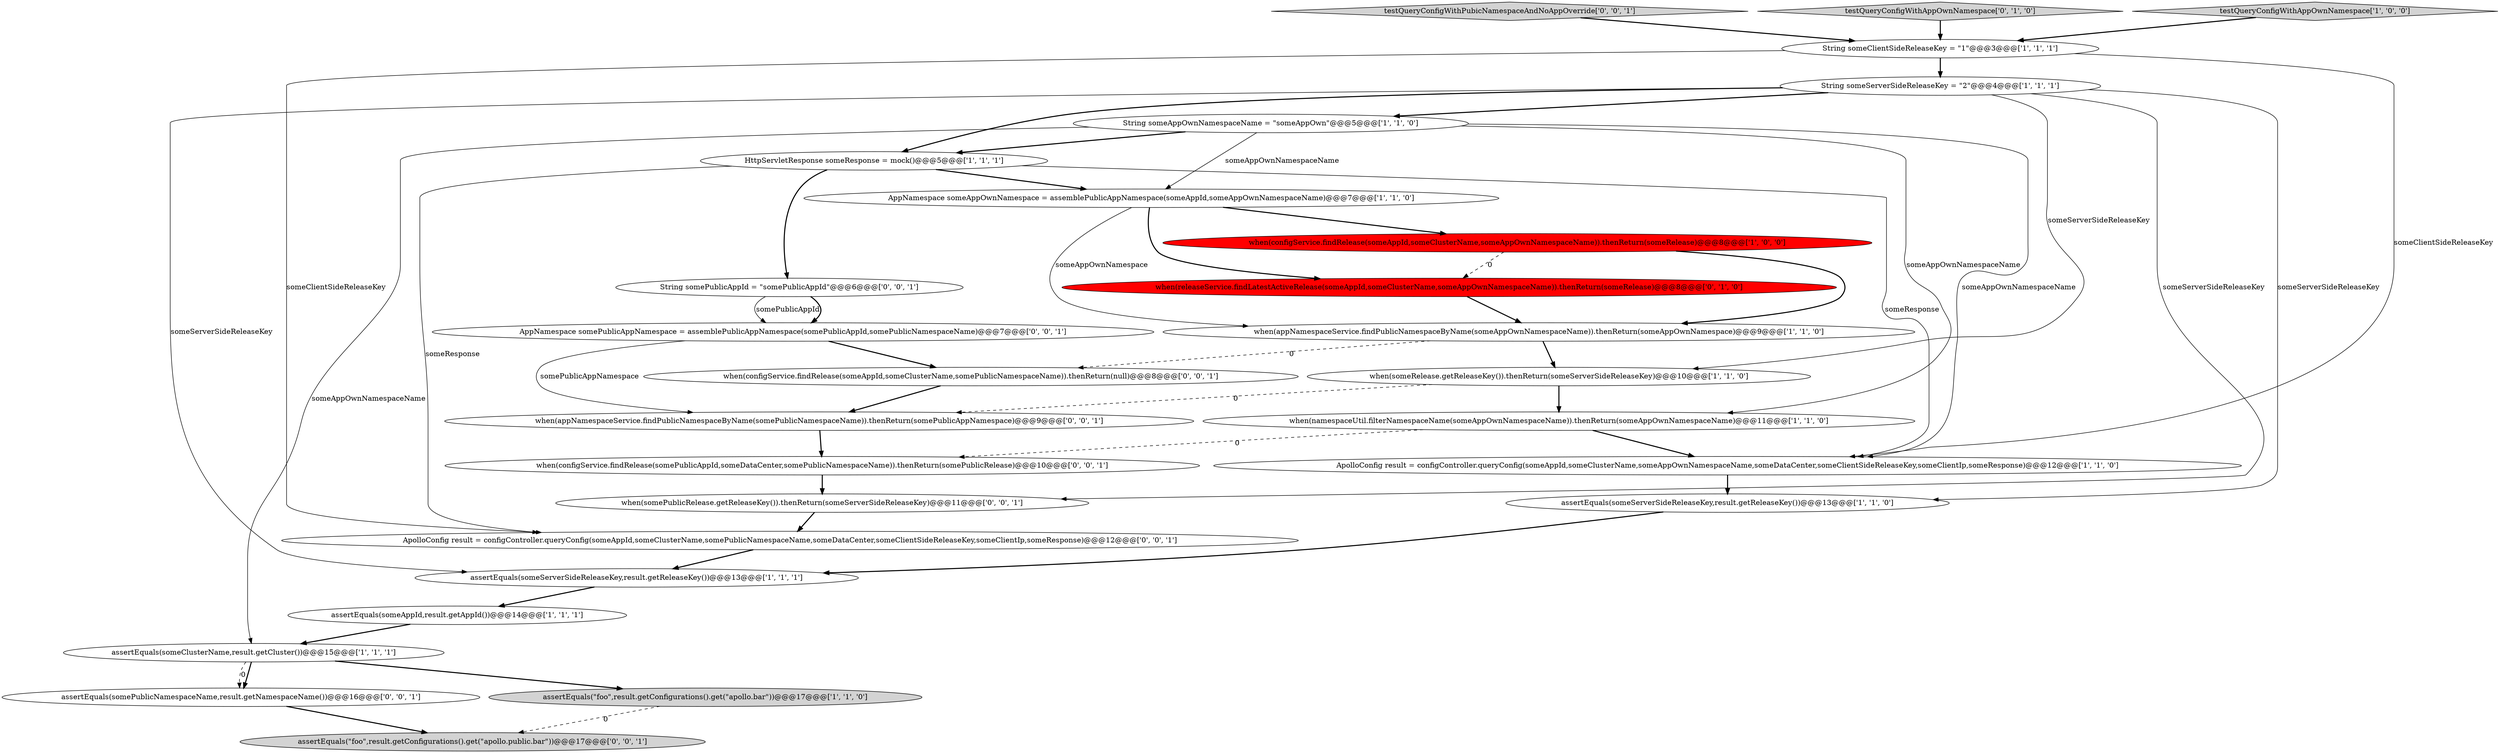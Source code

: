 digraph {
21 [style = filled, label = "testQueryConfigWithPubicNamespaceAndNoAppOverride['0', '0', '1']", fillcolor = lightgray, shape = diamond image = "AAA0AAABBB3BBB"];
13 [style = filled, label = "assertEquals(someAppId,result.getAppId())@@@14@@@['1', '1', '1']", fillcolor = white, shape = ellipse image = "AAA0AAABBB1BBB"];
22 [style = filled, label = "assertEquals(somePublicNamespaceName,result.getNamespaceName())@@@16@@@['0', '0', '1']", fillcolor = white, shape = ellipse image = "AAA0AAABBB3BBB"];
3 [style = filled, label = "String someServerSideReleaseKey = \"2\"@@@4@@@['1', '1', '1']", fillcolor = white, shape = ellipse image = "AAA0AAABBB1BBB"];
0 [style = filled, label = "when(appNamespaceService.findPublicNamespaceByName(someAppOwnNamespaceName)).thenReturn(someAppOwnNamespace)@@@9@@@['1', '1', '0']", fillcolor = white, shape = ellipse image = "AAA0AAABBB1BBB"];
7 [style = filled, label = "assertEquals(someServerSideReleaseKey,result.getReleaseKey())@@@13@@@['1', '1', '1']", fillcolor = white, shape = ellipse image = "AAA0AAABBB1BBB"];
6 [style = filled, label = "when(configService.findRelease(someAppId,someClusterName,someAppOwnNamespaceName)).thenReturn(someRelease)@@@8@@@['1', '0', '0']", fillcolor = red, shape = ellipse image = "AAA1AAABBB1BBB"];
26 [style = filled, label = "when(configService.findRelease(somePublicAppId,someDataCenter,somePublicNamespaceName)).thenReturn(somePublicRelease)@@@10@@@['0', '0', '1']", fillcolor = white, shape = ellipse image = "AAA0AAABBB3BBB"];
5 [style = filled, label = "assertEquals(\"foo\",result.getConfigurations().get(\"apollo.bar\"))@@@17@@@['1', '1', '0']", fillcolor = lightgray, shape = ellipse image = "AAA0AAABBB1BBB"];
16 [style = filled, label = "testQueryConfigWithAppOwnNamespace['0', '1', '0']", fillcolor = lightgray, shape = diamond image = "AAA0AAABBB2BBB"];
2 [style = filled, label = "assertEquals(someClusterName,result.getCluster())@@@15@@@['1', '1', '1']", fillcolor = white, shape = ellipse image = "AAA0AAABBB1BBB"];
25 [style = filled, label = "when(somePublicRelease.getReleaseKey()).thenReturn(someServerSideReleaseKey)@@@11@@@['0', '0', '1']", fillcolor = white, shape = ellipse image = "AAA0AAABBB3BBB"];
8 [style = filled, label = "testQueryConfigWithAppOwnNamespace['1', '0', '0']", fillcolor = lightgray, shape = diamond image = "AAA0AAABBB1BBB"];
10 [style = filled, label = "when(someRelease.getReleaseKey()).thenReturn(someServerSideReleaseKey)@@@10@@@['1', '1', '0']", fillcolor = white, shape = ellipse image = "AAA0AAABBB1BBB"];
11 [style = filled, label = "String someClientSideReleaseKey = \"1\"@@@3@@@['1', '1', '1']", fillcolor = white, shape = ellipse image = "AAA0AAABBB1BBB"];
12 [style = filled, label = "String someAppOwnNamespaceName = \"someAppOwn\"@@@5@@@['1', '1', '0']", fillcolor = white, shape = ellipse image = "AAA0AAABBB1BBB"];
4 [style = filled, label = "AppNamespace someAppOwnNamespace = assemblePublicAppNamespace(someAppId,someAppOwnNamespaceName)@@@7@@@['1', '1', '0']", fillcolor = white, shape = ellipse image = "AAA0AAABBB1BBB"];
17 [style = filled, label = "when(releaseService.findLatestActiveRelease(someAppId,someClusterName,someAppOwnNamespaceName)).thenReturn(someRelease)@@@8@@@['0', '1', '0']", fillcolor = red, shape = ellipse image = "AAA1AAABBB2BBB"];
20 [style = filled, label = "ApolloConfig result = configController.queryConfig(someAppId,someClusterName,somePublicNamespaceName,someDataCenter,someClientSideReleaseKey,someClientIp,someResponse)@@@12@@@['0', '0', '1']", fillcolor = white, shape = ellipse image = "AAA0AAABBB3BBB"];
14 [style = filled, label = "ApolloConfig result = configController.queryConfig(someAppId,someClusterName,someAppOwnNamespaceName,someDataCenter,someClientSideReleaseKey,someClientIp,someResponse)@@@12@@@['1', '1', '0']", fillcolor = white, shape = ellipse image = "AAA0AAABBB1BBB"];
9 [style = filled, label = "assertEquals(someServerSideReleaseKey,result.getReleaseKey())@@@13@@@['1', '1', '0']", fillcolor = white, shape = ellipse image = "AAA0AAABBB1BBB"];
24 [style = filled, label = "when(configService.findRelease(someAppId,someClusterName,somePublicNamespaceName)).thenReturn(null)@@@8@@@['0', '0', '1']", fillcolor = white, shape = ellipse image = "AAA0AAABBB3BBB"];
15 [style = filled, label = "HttpServletResponse someResponse = mock()@@@5@@@['1', '1', '1']", fillcolor = white, shape = ellipse image = "AAA0AAABBB1BBB"];
19 [style = filled, label = "when(appNamespaceService.findPublicNamespaceByName(somePublicNamespaceName)).thenReturn(somePublicAppNamespace)@@@9@@@['0', '0', '1']", fillcolor = white, shape = ellipse image = "AAA0AAABBB3BBB"];
23 [style = filled, label = "String somePublicAppId = \"somePublicAppId\"@@@6@@@['0', '0', '1']", fillcolor = white, shape = ellipse image = "AAA0AAABBB3BBB"];
27 [style = filled, label = "assertEquals(\"foo\",result.getConfigurations().get(\"apollo.public.bar\"))@@@17@@@['0', '0', '1']", fillcolor = lightgray, shape = ellipse image = "AAA0AAABBB3BBB"];
18 [style = filled, label = "AppNamespace somePublicAppNamespace = assemblePublicAppNamespace(somePublicAppId,somePublicNamespaceName)@@@7@@@['0', '0', '1']", fillcolor = white, shape = ellipse image = "AAA0AAABBB3BBB"];
1 [style = filled, label = "when(namespaceUtil.filterNamespaceName(someAppOwnNamespaceName)).thenReturn(someAppOwnNamespaceName)@@@11@@@['1', '1', '0']", fillcolor = white, shape = ellipse image = "AAA0AAABBB1BBB"];
7->13 [style = bold, label=""];
12->2 [style = solid, label="someAppOwnNamespaceName"];
15->23 [style = bold, label=""];
18->24 [style = bold, label=""];
23->18 [style = solid, label="somePublicAppId"];
16->11 [style = bold, label=""];
24->19 [style = bold, label=""];
4->17 [style = bold, label=""];
4->6 [style = bold, label=""];
12->14 [style = solid, label="someAppOwnNamespaceName"];
1->26 [style = dashed, label="0"];
10->19 [style = dashed, label="0"];
26->25 [style = bold, label=""];
12->1 [style = solid, label="someAppOwnNamespaceName"];
12->15 [style = bold, label=""];
3->10 [style = solid, label="someServerSideReleaseKey"];
6->17 [style = dashed, label="0"];
6->0 [style = bold, label=""];
3->15 [style = bold, label=""];
3->9 [style = solid, label="someServerSideReleaseKey"];
15->14 [style = solid, label="someResponse"];
3->12 [style = bold, label=""];
9->7 [style = bold, label=""];
12->4 [style = solid, label="someAppOwnNamespaceName"];
4->0 [style = solid, label="someAppOwnNamespace"];
25->20 [style = bold, label=""];
0->10 [style = bold, label=""];
18->19 [style = solid, label="somePublicAppNamespace"];
5->27 [style = dashed, label="0"];
17->0 [style = bold, label=""];
22->27 [style = bold, label=""];
21->11 [style = bold, label=""];
11->3 [style = bold, label=""];
11->14 [style = solid, label="someClientSideReleaseKey"];
19->26 [style = bold, label=""];
15->4 [style = bold, label=""];
0->24 [style = dashed, label="0"];
15->20 [style = solid, label="someResponse"];
14->9 [style = bold, label=""];
1->14 [style = bold, label=""];
20->7 [style = bold, label=""];
2->22 [style = bold, label=""];
10->1 [style = bold, label=""];
8->11 [style = bold, label=""];
3->7 [style = solid, label="someServerSideReleaseKey"];
2->22 [style = dashed, label="0"];
11->20 [style = solid, label="someClientSideReleaseKey"];
23->18 [style = bold, label=""];
2->5 [style = bold, label=""];
13->2 [style = bold, label=""];
3->25 [style = solid, label="someServerSideReleaseKey"];
}
